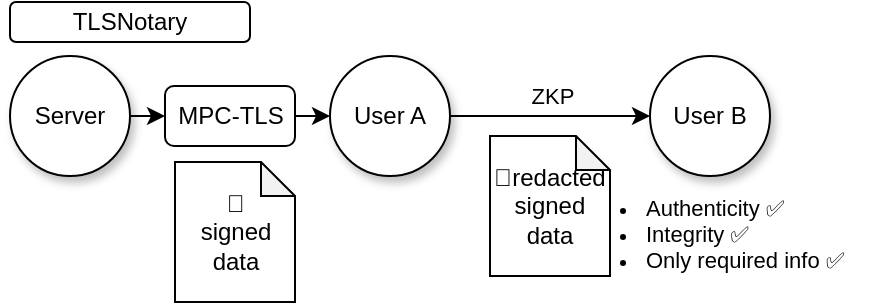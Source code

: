 <mxfile>
    <diagram name="Page-1" id="E1Tv2Iv79u1PMs5fWFh_">
        <mxGraphModel dx="438" dy="373" grid="1" gridSize="10" guides="1" tooltips="1" connect="1" arrows="1" fold="1" page="1" pageScale="1" pageWidth="827" pageHeight="1169" math="0" shadow="0">
            <root>
                <mxCell id="0"/>
                <mxCell id="1" parent="0"/>
                <mxCell id="0T9UpzUMcqbGcj6tkd16-11" value="TLSNotary" style="rounded=1;whiteSpace=wrap;html=1;" parent="1" vertex="1">
                    <mxGeometry x="70" y="832" width="120" height="20" as="geometry"/>
                </mxCell>
                <mxCell id="0T9UpzUMcqbGcj6tkd16-1" value="Server" style="ellipse;whiteSpace=wrap;html=1;aspect=fixed;shadow=1;" parent="1" vertex="1">
                    <mxGeometry x="70" y="859" width="60" height="60" as="geometry"/>
                </mxCell>
                <mxCell id="0T9UpzUMcqbGcj6tkd16-4" value="User A" style="ellipse;whiteSpace=wrap;html=1;aspect=fixed;shadow=1;" parent="1" vertex="1">
                    <mxGeometry x="230" y="859" width="60" height="60" as="geometry"/>
                </mxCell>
                <mxCell id="0T9UpzUMcqbGcj6tkd16-5" value="User B" style="ellipse;whiteSpace=wrap;html=1;aspect=fixed;shadow=1;" parent="1" vertex="1">
                    <mxGeometry x="390" y="859" width="60" height="60" as="geometry"/>
                </mxCell>
                <mxCell id="0T9UpzUMcqbGcj6tkd16-2" style="edgeStyle=orthogonalEdgeStyle;rounded=0;orthogonalLoop=1;jettySize=auto;html=1;exitX=1;exitY=0.5;exitDx=0;exitDy=0;entryX=0;entryY=0.5;entryDx=0;entryDy=0;" parent="1" source="0T9UpzUMcqbGcj6tkd16-4" target="0T9UpzUMcqbGcj6tkd16-5" edge="1">
                    <mxGeometry relative="1" as="geometry"/>
                </mxCell>
                <mxCell id="0T9UpzUMcqbGcj6tkd16-3" value="ZKP" style="edgeLabel;html=1;align=center;verticalAlign=middle;resizable=0;points=[];" parent="0T9UpzUMcqbGcj6tkd16-2" vertex="1" connectable="0">
                    <mxGeometry x="-0.235" y="1" relative="1" as="geometry">
                        <mxPoint x="12" y="-9" as="offset"/>
                    </mxGeometry>
                </mxCell>
                <mxCell id="0T9UpzUMcqbGcj6tkd16-8" value="🔐&lt;br&gt;signed&lt;br&gt;data&lt;br&gt;" style="shape=note;whiteSpace=wrap;html=1;backgroundOutline=1;darkOpacity=0.05;size=17;" parent="1" vertex="1">
                    <mxGeometry x="152.5" y="912" width="60" height="70" as="geometry"/>
                </mxCell>
                <mxCell id="0T9UpzUMcqbGcj6tkd16-9" value="🔐redacted&lt;br&gt;signed&lt;br style=&quot;border-color: var(--border-color);&quot;&gt;data" style="shape=note;whiteSpace=wrap;html=1;backgroundOutline=1;darkOpacity=0.05;size=17;" parent="1" vertex="1">
                    <mxGeometry x="310" y="899" width="60" height="70" as="geometry"/>
                </mxCell>
                <mxCell id="0T9UpzUMcqbGcj6tkd16-10" value="&lt;ul style=&quot;font-size: 11px;&quot;&gt;&lt;li style=&quot;border-color: var(--border-color);&quot;&gt;Authenticity ✅&lt;/li&gt;&lt;li style=&quot;border-color: var(--border-color);&quot;&gt;Integrity&amp;nbsp;✅&lt;/li&gt;&lt;li style=&quot;border-color: var(--border-color);&quot;&gt;Only required info&amp;nbsp;✅&lt;br&gt;&lt;/li&gt;&lt;/ul&gt;" style="rounded=0;whiteSpace=wrap;html=1;align=left;fillColor=none;strokeColor=none;horizontal=1;" parent="1" vertex="1">
                    <mxGeometry x="346" y="918" width="164" height="60" as="geometry"/>
                </mxCell>
                <mxCell id="0T9UpzUMcqbGcj6tkd16-16" style="edgeStyle=orthogonalEdgeStyle;rounded=0;orthogonalLoop=1;jettySize=auto;html=1;exitX=1;exitY=0.5;exitDx=0;exitDy=0;entryX=0;entryY=0.5;entryDx=0;entryDy=0;" parent="1" source="0T9UpzUMcqbGcj6tkd16-14" target="0T9UpzUMcqbGcj6tkd16-4" edge="1">
                    <mxGeometry relative="1" as="geometry"/>
                </mxCell>
                <mxCell id="0T9UpzUMcqbGcj6tkd16-14" value="MPC-TLS" style="rounded=1;whiteSpace=wrap;html=1;" parent="1" vertex="1">
                    <mxGeometry x="147.5" y="874" width="65" height="30" as="geometry"/>
                </mxCell>
                <mxCell id="0T9UpzUMcqbGcj6tkd16-15" style="edgeStyle=orthogonalEdgeStyle;rounded=0;orthogonalLoop=1;jettySize=auto;html=1;exitX=1;exitY=0.5;exitDx=0;exitDy=0;entryX=0;entryY=0.5;entryDx=0;entryDy=0;" parent="1" source="0T9UpzUMcqbGcj6tkd16-1" target="0T9UpzUMcqbGcj6tkd16-14" edge="1">
                    <mxGeometry relative="1" as="geometry"/>
                </mxCell>
            </root>
        </mxGraphModel>
    </diagram>
</mxfile>